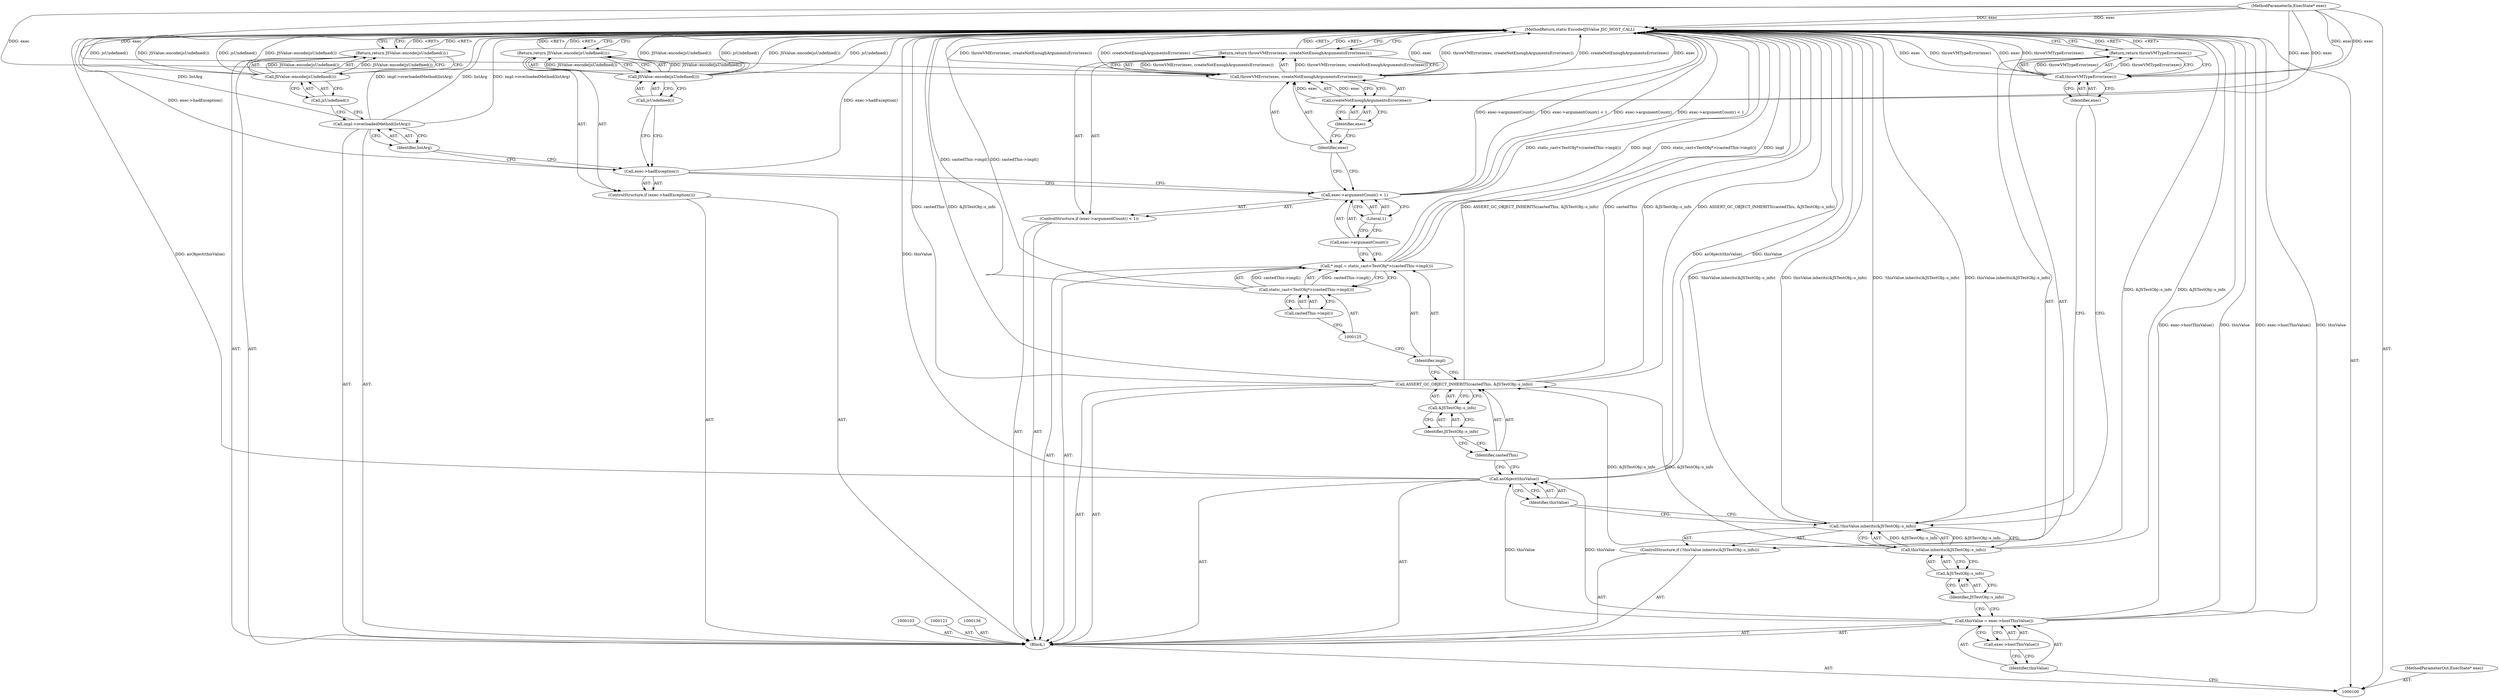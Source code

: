 digraph "0_Chrome_b944f670bb7a8a919daac497a4ea0536c954c201_47" {
"1000147" [label="(MethodReturn,static EncodedJSValue JSC_HOST_CALL)"];
"1000101" [label="(MethodParameterIn,ExecState* exec)"];
"1000229" [label="(MethodParameterOut,ExecState* exec)"];
"1000132" [label="(Call,throwVMError(exec, createNotEnoughArgumentsError(exec)))"];
"1000133" [label="(Identifier,exec)"];
"1000134" [label="(Call,createNotEnoughArgumentsError(exec))"];
"1000135" [label="(Identifier,exec)"];
"1000131" [label="(Return,return throwVMError(exec, createNotEnoughArgumentsError(exec));)"];
"1000137" [label="(ControlStructure,if (exec->hadException()))"];
"1000138" [label="(Call,exec->hadException())"];
"1000140" [label="(Call,JSValue::encode(jsUndefined()))"];
"1000141" [label="(Call,jsUndefined())"];
"1000139" [label="(Return,return JSValue::encode(jsUndefined());)"];
"1000143" [label="(Identifier,listArg)"];
"1000142" [label="(Call,impl->overloadedMethod(listArg))"];
"1000145" [label="(Call,JSValue::encode(jsUndefined()))"];
"1000146" [label="(Call,jsUndefined())"];
"1000144" [label="(Return,return JSValue::encode(jsUndefined());)"];
"1000102" [label="(Block,)"];
"1000104" [label="(Call,thisValue = exec->hostThisValue())"];
"1000105" [label="(Identifier,thisValue)"];
"1000106" [label="(Call,exec->hostThisValue())"];
"1000110" [label="(Call,&JSTestObj::s_info)"];
"1000111" [label="(Identifier,JSTestObj::s_info)"];
"1000107" [label="(ControlStructure,if (!thisValue.inherits(&JSTestObj::s_info)))"];
"1000108" [label="(Call,!thisValue.inherits(&JSTestObj::s_info))"];
"1000109" [label="(Call,thisValue.inherits(&JSTestObj::s_info))"];
"1000113" [label="(Call,throwVMTypeError(exec))"];
"1000114" [label="(Identifier,exec)"];
"1000112" [label="(Return,return throwVMTypeError(exec);)"];
"1000115" [label="(Call,asObject(thisValue))"];
"1000116" [label="(Identifier,thisValue)"];
"1000118" [label="(Identifier,castedThis)"];
"1000119" [label="(Call,&JSTestObj::s_info)"];
"1000120" [label="(Identifier,JSTestObj::s_info)"];
"1000117" [label="(Call,ASSERT_GC_OBJECT_INHERITS(castedThis, &JSTestObj::s_info))"];
"1000122" [label="(Call,* impl = static_cast<TestObj*>(castedThis->impl()))"];
"1000123" [label="(Identifier,impl)"];
"1000124" [label="(Call,static_cast<TestObj*>(castedThis->impl()))"];
"1000126" [label="(Call,castedThis->impl())"];
"1000130" [label="(Literal,1)"];
"1000127" [label="(ControlStructure,if (exec->argumentCount() < 1))"];
"1000128" [label="(Call,exec->argumentCount() < 1)"];
"1000129" [label="(Call,exec->argumentCount())"];
"1000147" -> "1000100"  [label="AST: "];
"1000147" -> "1000112"  [label="CFG: "];
"1000147" -> "1000131"  [label="CFG: "];
"1000147" -> "1000139"  [label="CFG: "];
"1000147" -> "1000144"  [label="CFG: "];
"1000139" -> "1000147"  [label="DDG: <RET>"];
"1000144" -> "1000147"  [label="DDG: <RET>"];
"1000117" -> "1000147"  [label="DDG: ASSERT_GC_OBJECT_INHERITS(castedThis, &JSTestObj::s_info)"];
"1000117" -> "1000147"  [label="DDG: castedThis"];
"1000117" -> "1000147"  [label="DDG: &JSTestObj::s_info"];
"1000124" -> "1000147"  [label="DDG: castedThis->impl()"];
"1000142" -> "1000147"  [label="DDG: impl->overloadedMethod(listArg)"];
"1000142" -> "1000147"  [label="DDG: listArg"];
"1000108" -> "1000147"  [label="DDG: !thisValue.inherits(&JSTestObj::s_info)"];
"1000108" -> "1000147"  [label="DDG: thisValue.inherits(&JSTestObj::s_info)"];
"1000104" -> "1000147"  [label="DDG: thisValue"];
"1000104" -> "1000147"  [label="DDG: exec->hostThisValue()"];
"1000113" -> "1000147"  [label="DDG: exec"];
"1000113" -> "1000147"  [label="DDG: throwVMTypeError(exec)"];
"1000140" -> "1000147"  [label="DDG: JSValue::encode(jsUndefined())"];
"1000140" -> "1000147"  [label="DDG: jsUndefined()"];
"1000115" -> "1000147"  [label="DDG: asObject(thisValue)"];
"1000115" -> "1000147"  [label="DDG: thisValue"];
"1000132" -> "1000147"  [label="DDG: exec"];
"1000132" -> "1000147"  [label="DDG: throwVMError(exec, createNotEnoughArgumentsError(exec))"];
"1000132" -> "1000147"  [label="DDG: createNotEnoughArgumentsError(exec)"];
"1000145" -> "1000147"  [label="DDG: jsUndefined()"];
"1000145" -> "1000147"  [label="DDG: JSValue::encode(jsUndefined())"];
"1000122" -> "1000147"  [label="DDG: static_cast<TestObj*>(castedThis->impl())"];
"1000122" -> "1000147"  [label="DDG: impl"];
"1000128" -> "1000147"  [label="DDG: exec->argumentCount()"];
"1000128" -> "1000147"  [label="DDG: exec->argumentCount() < 1"];
"1000101" -> "1000147"  [label="DDG: exec"];
"1000109" -> "1000147"  [label="DDG: &JSTestObj::s_info"];
"1000138" -> "1000147"  [label="DDG: exec->hadException()"];
"1000131" -> "1000147"  [label="DDG: <RET>"];
"1000112" -> "1000147"  [label="DDG: <RET>"];
"1000101" -> "1000100"  [label="AST: "];
"1000101" -> "1000147"  [label="DDG: exec"];
"1000101" -> "1000113"  [label="DDG: exec"];
"1000101" -> "1000132"  [label="DDG: exec"];
"1000101" -> "1000134"  [label="DDG: exec"];
"1000229" -> "1000100"  [label="AST: "];
"1000132" -> "1000131"  [label="AST: "];
"1000132" -> "1000134"  [label="CFG: "];
"1000133" -> "1000132"  [label="AST: "];
"1000134" -> "1000132"  [label="AST: "];
"1000131" -> "1000132"  [label="CFG: "];
"1000132" -> "1000147"  [label="DDG: exec"];
"1000132" -> "1000147"  [label="DDG: throwVMError(exec, createNotEnoughArgumentsError(exec))"];
"1000132" -> "1000147"  [label="DDG: createNotEnoughArgumentsError(exec)"];
"1000132" -> "1000131"  [label="DDG: throwVMError(exec, createNotEnoughArgumentsError(exec))"];
"1000134" -> "1000132"  [label="DDG: exec"];
"1000101" -> "1000132"  [label="DDG: exec"];
"1000133" -> "1000132"  [label="AST: "];
"1000133" -> "1000128"  [label="CFG: "];
"1000135" -> "1000133"  [label="CFG: "];
"1000134" -> "1000132"  [label="AST: "];
"1000134" -> "1000135"  [label="CFG: "];
"1000135" -> "1000134"  [label="AST: "];
"1000132" -> "1000134"  [label="CFG: "];
"1000134" -> "1000132"  [label="DDG: exec"];
"1000101" -> "1000134"  [label="DDG: exec"];
"1000135" -> "1000134"  [label="AST: "];
"1000135" -> "1000133"  [label="CFG: "];
"1000134" -> "1000135"  [label="CFG: "];
"1000131" -> "1000127"  [label="AST: "];
"1000131" -> "1000132"  [label="CFG: "];
"1000132" -> "1000131"  [label="AST: "];
"1000147" -> "1000131"  [label="CFG: "];
"1000131" -> "1000147"  [label="DDG: <RET>"];
"1000132" -> "1000131"  [label="DDG: throwVMError(exec, createNotEnoughArgumentsError(exec))"];
"1000137" -> "1000102"  [label="AST: "];
"1000138" -> "1000137"  [label="AST: "];
"1000139" -> "1000137"  [label="AST: "];
"1000138" -> "1000137"  [label="AST: "];
"1000138" -> "1000128"  [label="CFG: "];
"1000141" -> "1000138"  [label="CFG: "];
"1000143" -> "1000138"  [label="CFG: "];
"1000138" -> "1000147"  [label="DDG: exec->hadException()"];
"1000140" -> "1000139"  [label="AST: "];
"1000140" -> "1000141"  [label="CFG: "];
"1000141" -> "1000140"  [label="AST: "];
"1000139" -> "1000140"  [label="CFG: "];
"1000140" -> "1000147"  [label="DDG: JSValue::encode(jsUndefined())"];
"1000140" -> "1000147"  [label="DDG: jsUndefined()"];
"1000140" -> "1000139"  [label="DDG: JSValue::encode(jsUndefined())"];
"1000141" -> "1000140"  [label="AST: "];
"1000141" -> "1000138"  [label="CFG: "];
"1000140" -> "1000141"  [label="CFG: "];
"1000139" -> "1000137"  [label="AST: "];
"1000139" -> "1000140"  [label="CFG: "];
"1000140" -> "1000139"  [label="AST: "];
"1000147" -> "1000139"  [label="CFG: "];
"1000139" -> "1000147"  [label="DDG: <RET>"];
"1000140" -> "1000139"  [label="DDG: JSValue::encode(jsUndefined())"];
"1000143" -> "1000142"  [label="AST: "];
"1000143" -> "1000138"  [label="CFG: "];
"1000142" -> "1000143"  [label="CFG: "];
"1000142" -> "1000102"  [label="AST: "];
"1000142" -> "1000143"  [label="CFG: "];
"1000143" -> "1000142"  [label="AST: "];
"1000146" -> "1000142"  [label="CFG: "];
"1000142" -> "1000147"  [label="DDG: impl->overloadedMethod(listArg)"];
"1000142" -> "1000147"  [label="DDG: listArg"];
"1000145" -> "1000144"  [label="AST: "];
"1000145" -> "1000146"  [label="CFG: "];
"1000146" -> "1000145"  [label="AST: "];
"1000144" -> "1000145"  [label="CFG: "];
"1000145" -> "1000147"  [label="DDG: jsUndefined()"];
"1000145" -> "1000147"  [label="DDG: JSValue::encode(jsUndefined())"];
"1000145" -> "1000144"  [label="DDG: JSValue::encode(jsUndefined())"];
"1000146" -> "1000145"  [label="AST: "];
"1000146" -> "1000142"  [label="CFG: "];
"1000145" -> "1000146"  [label="CFG: "];
"1000144" -> "1000102"  [label="AST: "];
"1000144" -> "1000145"  [label="CFG: "];
"1000145" -> "1000144"  [label="AST: "];
"1000147" -> "1000144"  [label="CFG: "];
"1000144" -> "1000147"  [label="DDG: <RET>"];
"1000145" -> "1000144"  [label="DDG: JSValue::encode(jsUndefined())"];
"1000102" -> "1000100"  [label="AST: "];
"1000103" -> "1000102"  [label="AST: "];
"1000104" -> "1000102"  [label="AST: "];
"1000107" -> "1000102"  [label="AST: "];
"1000115" -> "1000102"  [label="AST: "];
"1000117" -> "1000102"  [label="AST: "];
"1000121" -> "1000102"  [label="AST: "];
"1000122" -> "1000102"  [label="AST: "];
"1000127" -> "1000102"  [label="AST: "];
"1000136" -> "1000102"  [label="AST: "];
"1000137" -> "1000102"  [label="AST: "];
"1000142" -> "1000102"  [label="AST: "];
"1000144" -> "1000102"  [label="AST: "];
"1000104" -> "1000102"  [label="AST: "];
"1000104" -> "1000106"  [label="CFG: "];
"1000105" -> "1000104"  [label="AST: "];
"1000106" -> "1000104"  [label="AST: "];
"1000111" -> "1000104"  [label="CFG: "];
"1000104" -> "1000147"  [label="DDG: thisValue"];
"1000104" -> "1000147"  [label="DDG: exec->hostThisValue()"];
"1000104" -> "1000115"  [label="DDG: thisValue"];
"1000105" -> "1000104"  [label="AST: "];
"1000105" -> "1000100"  [label="CFG: "];
"1000106" -> "1000105"  [label="CFG: "];
"1000106" -> "1000104"  [label="AST: "];
"1000106" -> "1000105"  [label="CFG: "];
"1000104" -> "1000106"  [label="CFG: "];
"1000110" -> "1000109"  [label="AST: "];
"1000110" -> "1000111"  [label="CFG: "];
"1000111" -> "1000110"  [label="AST: "];
"1000109" -> "1000110"  [label="CFG: "];
"1000111" -> "1000110"  [label="AST: "];
"1000111" -> "1000104"  [label="CFG: "];
"1000110" -> "1000111"  [label="CFG: "];
"1000107" -> "1000102"  [label="AST: "];
"1000108" -> "1000107"  [label="AST: "];
"1000112" -> "1000107"  [label="AST: "];
"1000108" -> "1000107"  [label="AST: "];
"1000108" -> "1000109"  [label="CFG: "];
"1000109" -> "1000108"  [label="AST: "];
"1000114" -> "1000108"  [label="CFG: "];
"1000116" -> "1000108"  [label="CFG: "];
"1000108" -> "1000147"  [label="DDG: !thisValue.inherits(&JSTestObj::s_info)"];
"1000108" -> "1000147"  [label="DDG: thisValue.inherits(&JSTestObj::s_info)"];
"1000109" -> "1000108"  [label="DDG: &JSTestObj::s_info"];
"1000109" -> "1000108"  [label="AST: "];
"1000109" -> "1000110"  [label="CFG: "];
"1000110" -> "1000109"  [label="AST: "];
"1000108" -> "1000109"  [label="CFG: "];
"1000109" -> "1000147"  [label="DDG: &JSTestObj::s_info"];
"1000109" -> "1000108"  [label="DDG: &JSTestObj::s_info"];
"1000109" -> "1000117"  [label="DDG: &JSTestObj::s_info"];
"1000113" -> "1000112"  [label="AST: "];
"1000113" -> "1000114"  [label="CFG: "];
"1000114" -> "1000113"  [label="AST: "];
"1000112" -> "1000113"  [label="CFG: "];
"1000113" -> "1000147"  [label="DDG: exec"];
"1000113" -> "1000147"  [label="DDG: throwVMTypeError(exec)"];
"1000113" -> "1000112"  [label="DDG: throwVMTypeError(exec)"];
"1000101" -> "1000113"  [label="DDG: exec"];
"1000114" -> "1000113"  [label="AST: "];
"1000114" -> "1000108"  [label="CFG: "];
"1000113" -> "1000114"  [label="CFG: "];
"1000112" -> "1000107"  [label="AST: "];
"1000112" -> "1000113"  [label="CFG: "];
"1000113" -> "1000112"  [label="AST: "];
"1000147" -> "1000112"  [label="CFG: "];
"1000112" -> "1000147"  [label="DDG: <RET>"];
"1000113" -> "1000112"  [label="DDG: throwVMTypeError(exec)"];
"1000115" -> "1000102"  [label="AST: "];
"1000115" -> "1000116"  [label="CFG: "];
"1000116" -> "1000115"  [label="AST: "];
"1000118" -> "1000115"  [label="CFG: "];
"1000115" -> "1000147"  [label="DDG: asObject(thisValue)"];
"1000115" -> "1000147"  [label="DDG: thisValue"];
"1000104" -> "1000115"  [label="DDG: thisValue"];
"1000116" -> "1000115"  [label="AST: "];
"1000116" -> "1000108"  [label="CFG: "];
"1000115" -> "1000116"  [label="CFG: "];
"1000118" -> "1000117"  [label="AST: "];
"1000118" -> "1000115"  [label="CFG: "];
"1000120" -> "1000118"  [label="CFG: "];
"1000119" -> "1000117"  [label="AST: "];
"1000119" -> "1000120"  [label="CFG: "];
"1000120" -> "1000119"  [label="AST: "];
"1000117" -> "1000119"  [label="CFG: "];
"1000120" -> "1000119"  [label="AST: "];
"1000120" -> "1000118"  [label="CFG: "];
"1000119" -> "1000120"  [label="CFG: "];
"1000117" -> "1000102"  [label="AST: "];
"1000117" -> "1000119"  [label="CFG: "];
"1000118" -> "1000117"  [label="AST: "];
"1000119" -> "1000117"  [label="AST: "];
"1000123" -> "1000117"  [label="CFG: "];
"1000117" -> "1000147"  [label="DDG: ASSERT_GC_OBJECT_INHERITS(castedThis, &JSTestObj::s_info)"];
"1000117" -> "1000147"  [label="DDG: castedThis"];
"1000117" -> "1000147"  [label="DDG: &JSTestObj::s_info"];
"1000109" -> "1000117"  [label="DDG: &JSTestObj::s_info"];
"1000122" -> "1000102"  [label="AST: "];
"1000122" -> "1000124"  [label="CFG: "];
"1000123" -> "1000122"  [label="AST: "];
"1000124" -> "1000122"  [label="AST: "];
"1000129" -> "1000122"  [label="CFG: "];
"1000122" -> "1000147"  [label="DDG: static_cast<TestObj*>(castedThis->impl())"];
"1000122" -> "1000147"  [label="DDG: impl"];
"1000124" -> "1000122"  [label="DDG: castedThis->impl()"];
"1000123" -> "1000122"  [label="AST: "];
"1000123" -> "1000117"  [label="CFG: "];
"1000125" -> "1000123"  [label="CFG: "];
"1000124" -> "1000122"  [label="AST: "];
"1000124" -> "1000126"  [label="CFG: "];
"1000125" -> "1000124"  [label="AST: "];
"1000126" -> "1000124"  [label="AST: "];
"1000122" -> "1000124"  [label="CFG: "];
"1000124" -> "1000147"  [label="DDG: castedThis->impl()"];
"1000124" -> "1000122"  [label="DDG: castedThis->impl()"];
"1000126" -> "1000124"  [label="AST: "];
"1000126" -> "1000125"  [label="CFG: "];
"1000124" -> "1000126"  [label="CFG: "];
"1000130" -> "1000128"  [label="AST: "];
"1000130" -> "1000129"  [label="CFG: "];
"1000128" -> "1000130"  [label="CFG: "];
"1000127" -> "1000102"  [label="AST: "];
"1000128" -> "1000127"  [label="AST: "];
"1000131" -> "1000127"  [label="AST: "];
"1000128" -> "1000127"  [label="AST: "];
"1000128" -> "1000130"  [label="CFG: "];
"1000129" -> "1000128"  [label="AST: "];
"1000130" -> "1000128"  [label="AST: "];
"1000133" -> "1000128"  [label="CFG: "];
"1000138" -> "1000128"  [label="CFG: "];
"1000128" -> "1000147"  [label="DDG: exec->argumentCount()"];
"1000128" -> "1000147"  [label="DDG: exec->argumentCount() < 1"];
"1000129" -> "1000128"  [label="AST: "];
"1000129" -> "1000122"  [label="CFG: "];
"1000130" -> "1000129"  [label="CFG: "];
}
